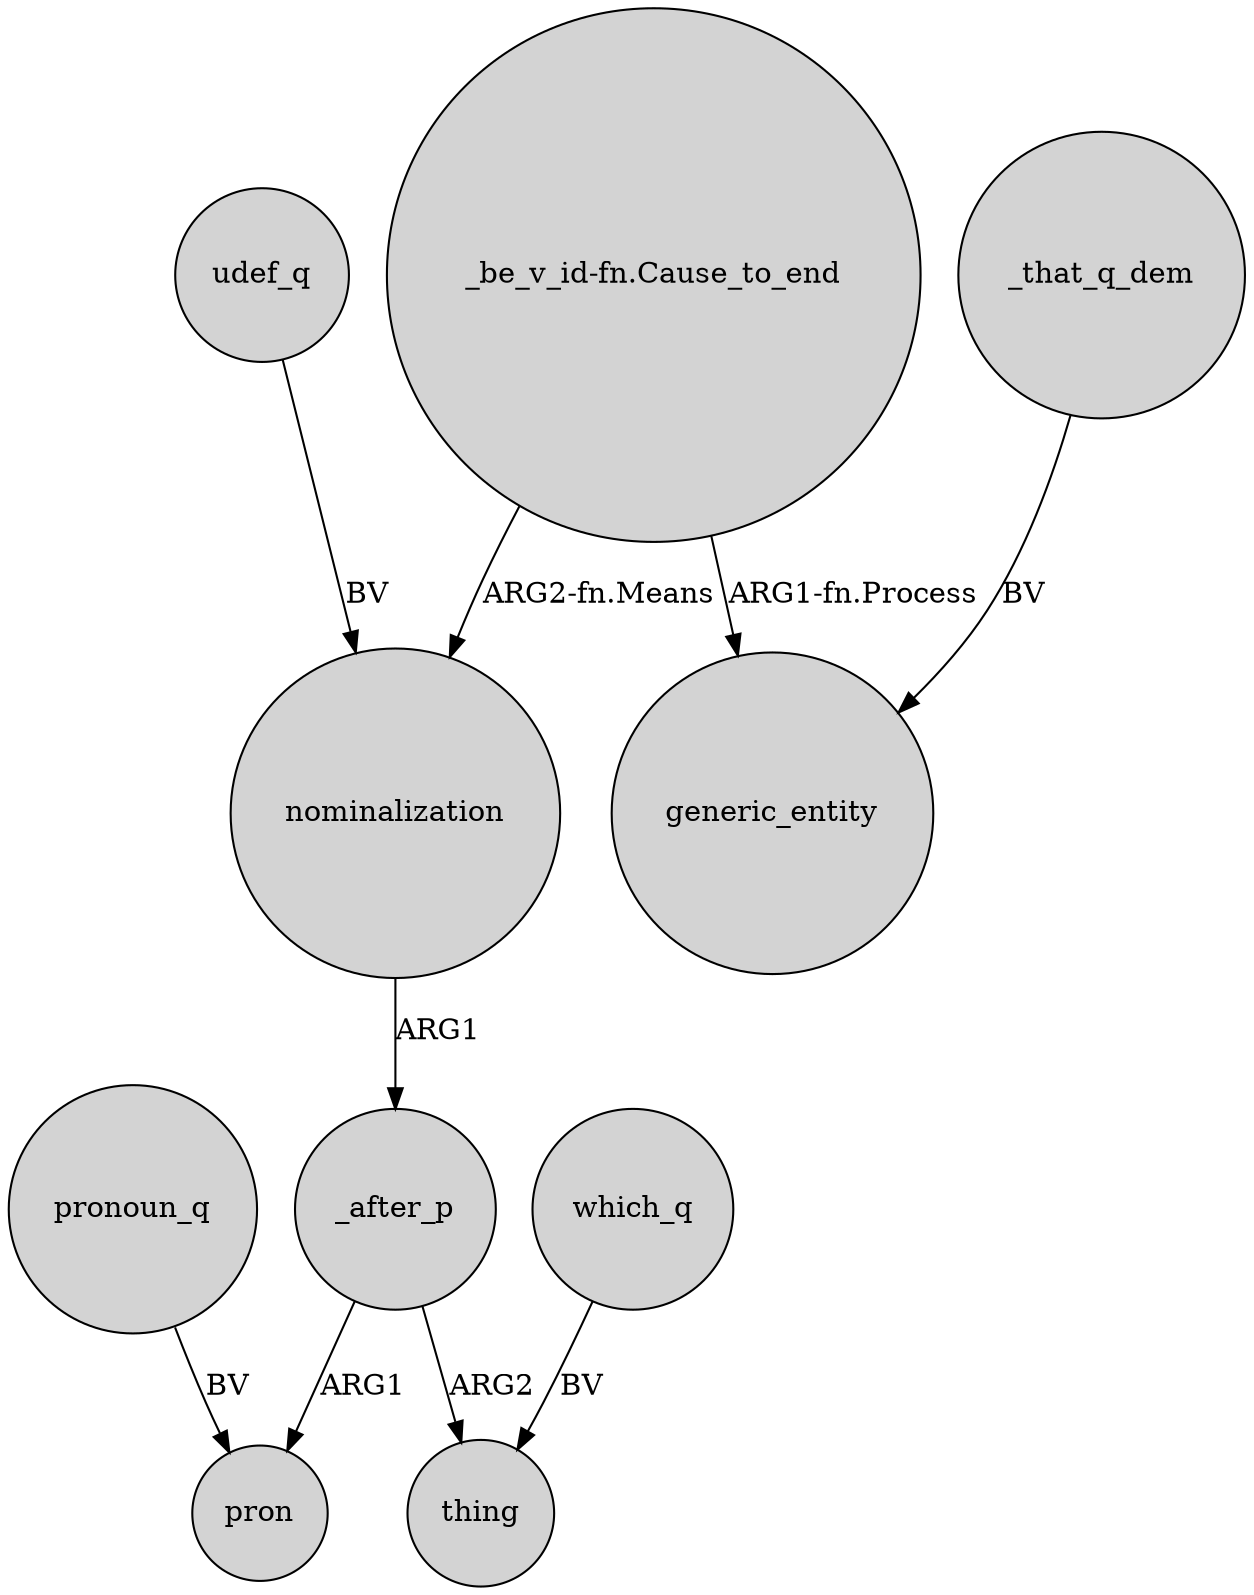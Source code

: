 digraph {
	node [shape=circle style=filled]
	"_be_v_id-fn.Cause_to_end" -> nominalization [label="ARG2-fn.Means"]
	_after_p -> pron [label=ARG1]
	which_q -> thing [label=BV]
	nominalization -> _after_p [label=ARG1]
	"_be_v_id-fn.Cause_to_end" -> generic_entity [label="ARG1-fn.Process"]
	_that_q_dem -> generic_entity [label=BV]
	pronoun_q -> pron [label=BV]
	udef_q -> nominalization [label=BV]
	_after_p -> thing [label=ARG2]
}
